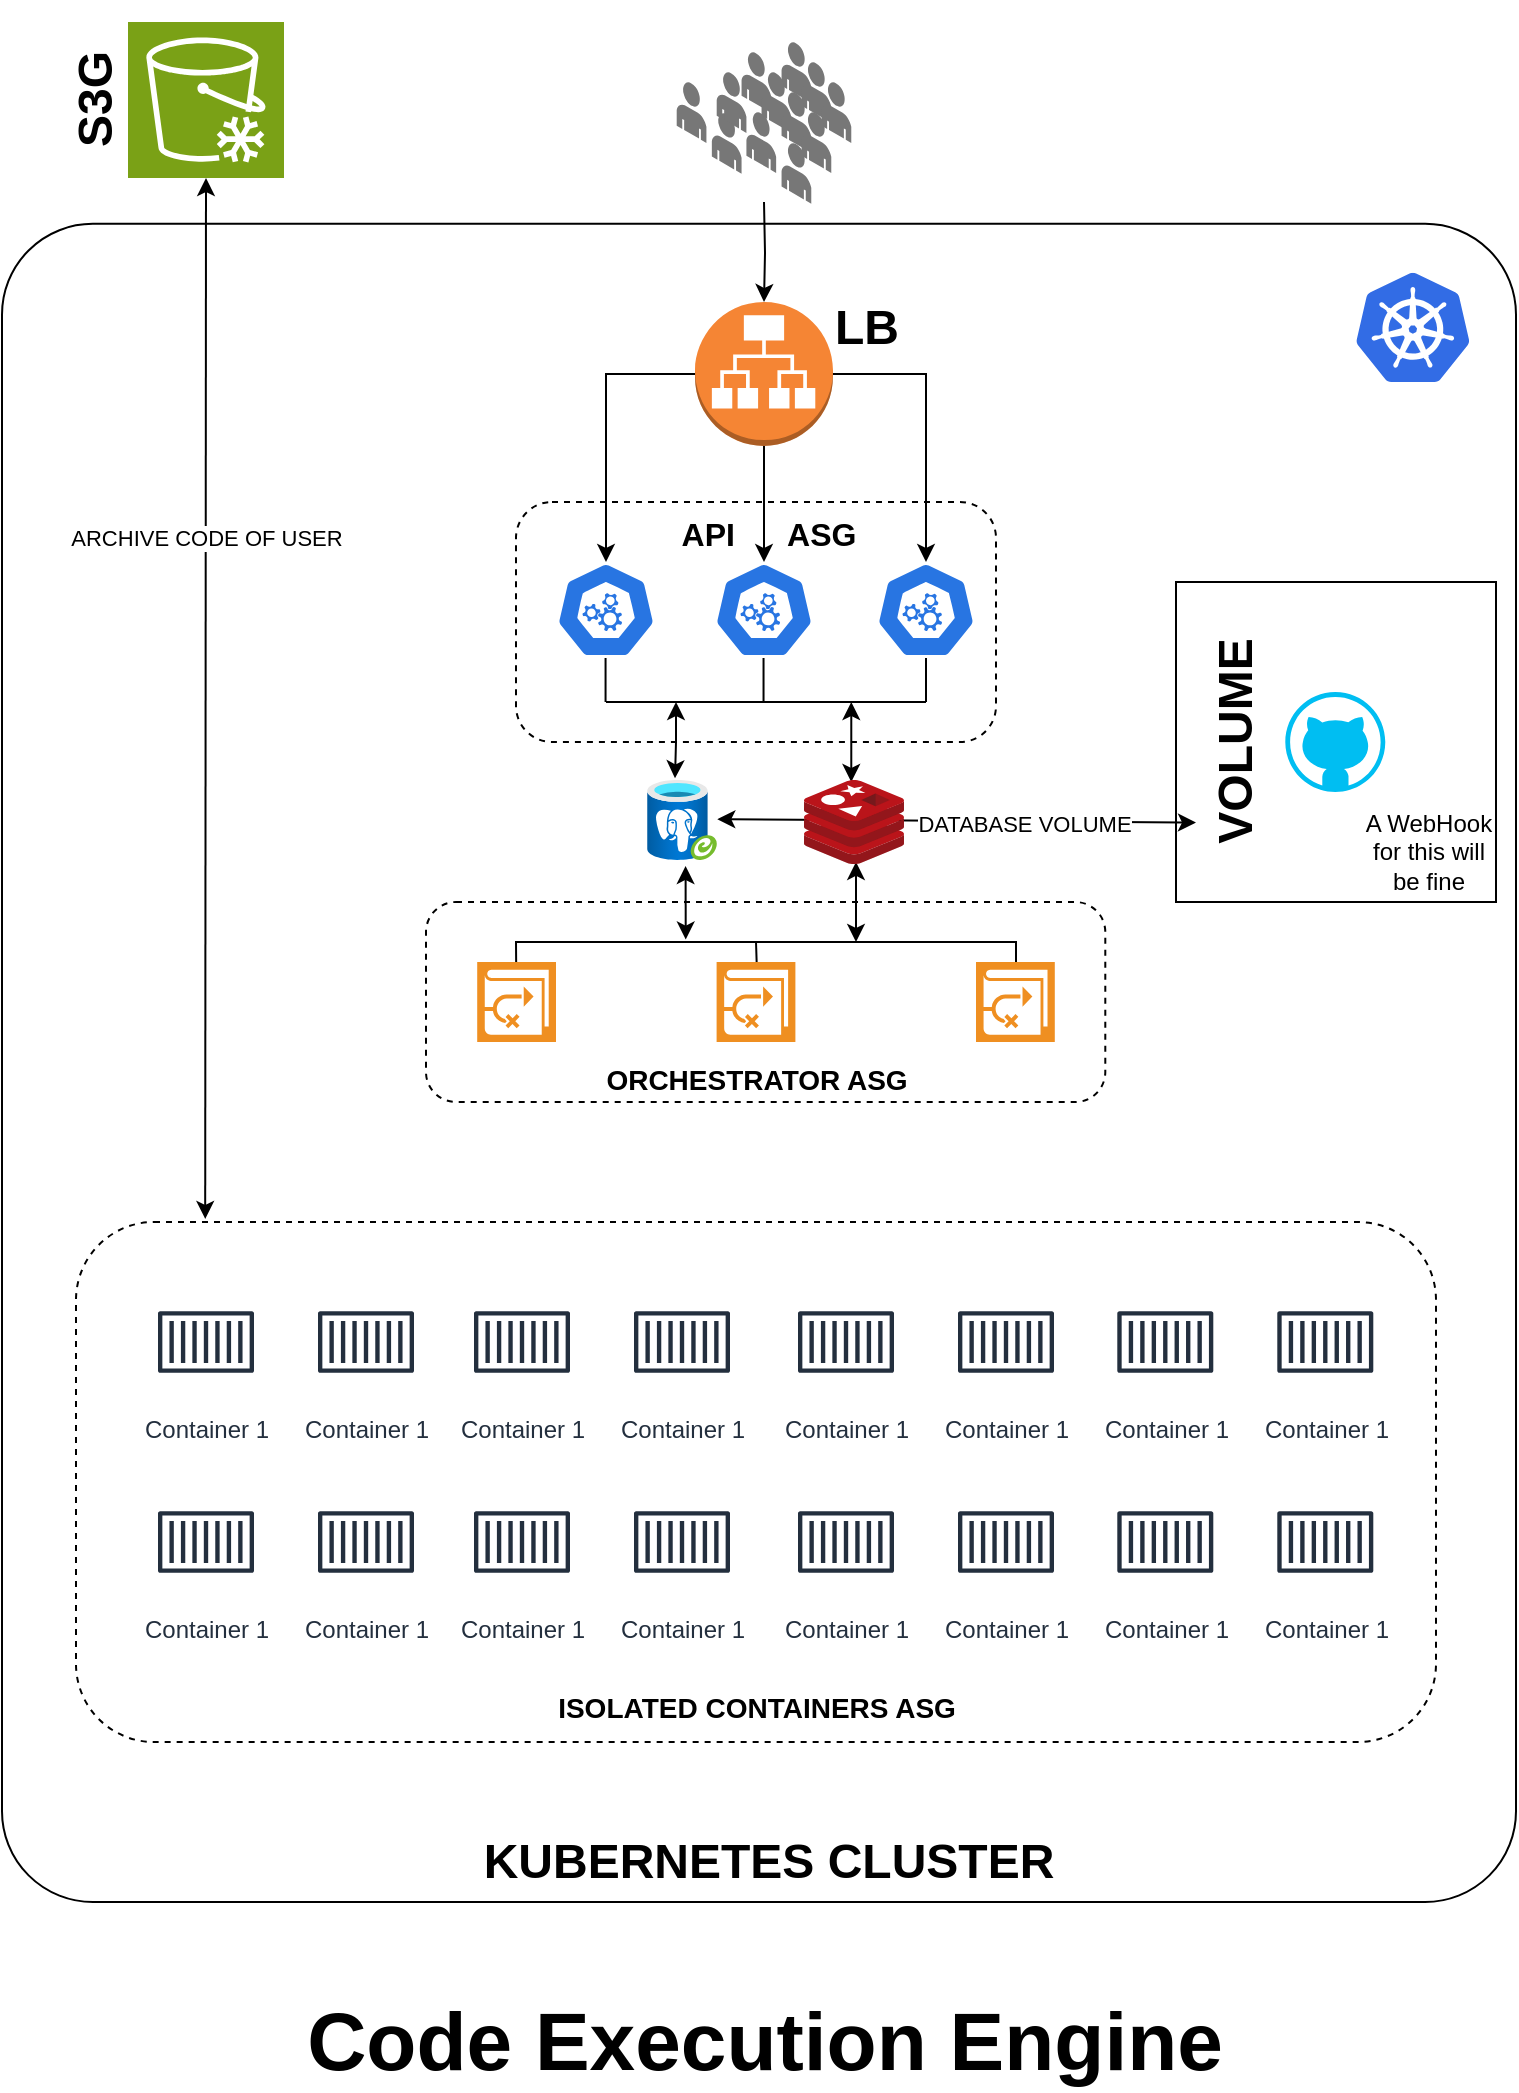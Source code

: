 <mxfile version="24.3.1" type="github">
  <diagram name="Page-1" id="gcHV-Yz9rTiz3bWdy7ol">
    <mxGraphModel dx="1195" dy="643" grid="1" gridSize="10" guides="1" tooltips="1" connect="1" arrows="1" fold="1" page="1" pageScale="1" pageWidth="850" pageHeight="1100" math="0" shadow="0">
      <root>
        <mxCell id="0" />
        <mxCell id="1" parent="0" />
        <mxCell id="CX98brgPaPXO5BUa-MUZ-5" value="" style="whiteSpace=wrap;html=1;aspect=fixed;fillColor=none;" vertex="1" parent="1">
          <mxGeometry x="630" y="300" width="160" height="160" as="geometry" />
        </mxCell>
        <mxCell id="YLBQt17Aejc-C5C3HMuG-127" value="" style="rounded=1;whiteSpace=wrap;html=1;fillColor=none;arcSize=6;" parent="1" vertex="1">
          <mxGeometry x="43" y="120.92" width="757" height="839.08" as="geometry" />
        </mxCell>
        <mxCell id="YLBQt17Aejc-C5C3HMuG-78" value="" style="rounded=1;whiteSpace=wrap;html=1;fillColor=none;dashed=1;" parent="1" vertex="1">
          <mxGeometry x="80" y="620" width="680" height="260" as="geometry" />
        </mxCell>
        <mxCell id="YLBQt17Aejc-C5C3HMuG-76" value="" style="rounded=1;whiteSpace=wrap;html=1;fillColor=none;dashed=1;" parent="1" vertex="1">
          <mxGeometry x="255" y="460" width="339.65" height="100" as="geometry" />
        </mxCell>
        <mxCell id="YLBQt17Aejc-C5C3HMuG-69" value="" style="rounded=1;whiteSpace=wrap;html=1;dashed=1;fillColor=none;" parent="1" vertex="1">
          <mxGeometry x="300" y="260" width="240" height="120" as="geometry" />
        </mxCell>
        <mxCell id="YLBQt17Aejc-C5C3HMuG-4" value="" style="aspect=fixed;sketch=0;html=1;dashed=0;whitespace=wrap;fillColor=#2875E2;strokeColor=#ffffff;points=[[0.005,0.63,0],[0.1,0.2,0],[0.9,0.2,0],[0.5,0,0],[0.995,0.63,0],[0.72,0.99,0],[0.5,1,0],[0.28,0.99,0]];shape=mxgraph.kubernetes.icon2;prIcon=api" parent="1" vertex="1">
          <mxGeometry x="399" y="290" width="50" height="48" as="geometry" />
        </mxCell>
        <mxCell id="YLBQt17Aejc-C5C3HMuG-5" value="" style="outlineConnect=0;dashed=0;verticalLabelPosition=bottom;verticalAlign=top;align=center;html=1;shape=mxgraph.aws3.application_load_balancer;fillColor=#F58534;gradientColor=none;" parent="1" vertex="1">
          <mxGeometry x="389.5" y="160.0" width="69" height="72" as="geometry" />
        </mxCell>
        <mxCell id="YLBQt17Aejc-C5C3HMuG-9" value="" style="aspect=fixed;sketch=0;html=1;dashed=0;whitespace=wrap;fillColor=#2875E2;strokeColor=#ffffff;points=[[0.005,0.63,0],[0.1,0.2,0],[0.9,0.2,0],[0.5,0,0],[0.995,0.63,0],[0.72,0.99,0],[0.5,1,0],[0.28,0.99,0]];shape=mxgraph.kubernetes.icon2;prIcon=api" parent="1" vertex="1">
          <mxGeometry x="320" y="290" width="50" height="48" as="geometry" />
        </mxCell>
        <mxCell id="YLBQt17Aejc-C5C3HMuG-11" value="" style="aspect=fixed;sketch=0;html=1;dashed=0;whitespace=wrap;fillColor=#2875E2;strokeColor=#ffffff;points=[[0.005,0.63,0],[0.1,0.2,0],[0.9,0.2,0],[0.5,0,0],[0.995,0.63,0],[0.72,0.99,0],[0.5,1,0],[0.28,0.99,0]];shape=mxgraph.kubernetes.icon2;prIcon=api" parent="1" vertex="1">
          <mxGeometry x="480" y="290" width="50" height="48" as="geometry" />
        </mxCell>
        <mxCell id="YLBQt17Aejc-C5C3HMuG-12" style="edgeStyle=orthogonalEdgeStyle;rounded=0;orthogonalLoop=1;jettySize=auto;html=1;exitX=0;exitY=0.5;exitDx=0;exitDy=0;exitPerimeter=0;entryX=0.5;entryY=0;entryDx=0;entryDy=0;entryPerimeter=0;" parent="1" source="YLBQt17Aejc-C5C3HMuG-5" target="YLBQt17Aejc-C5C3HMuG-9" edge="1">
          <mxGeometry relative="1" as="geometry" />
        </mxCell>
        <mxCell id="YLBQt17Aejc-C5C3HMuG-13" style="edgeStyle=orthogonalEdgeStyle;rounded=0;orthogonalLoop=1;jettySize=auto;html=1;exitX=1;exitY=0.5;exitDx=0;exitDy=0;exitPerimeter=0;entryX=0.5;entryY=0;entryDx=0;entryDy=0;entryPerimeter=0;" parent="1" source="YLBQt17Aejc-C5C3HMuG-5" target="YLBQt17Aejc-C5C3HMuG-11" edge="1">
          <mxGeometry relative="1" as="geometry" />
        </mxCell>
        <mxCell id="YLBQt17Aejc-C5C3HMuG-14" style="edgeStyle=orthogonalEdgeStyle;rounded=0;orthogonalLoop=1;jettySize=auto;html=1;exitX=0.5;exitY=1;exitDx=0;exitDy=0;exitPerimeter=0;" parent="1" source="YLBQt17Aejc-C5C3HMuG-5" edge="1">
          <mxGeometry relative="1" as="geometry">
            <mxPoint x="424" y="290" as="targetPoint" />
          </mxGeometry>
        </mxCell>
        <mxCell id="YLBQt17Aejc-C5C3HMuG-29" value="" style="group" parent="1" vertex="1" connectable="0">
          <mxGeometry x="380.35" y="30" width="87.29" height="80.92" as="geometry" />
        </mxCell>
        <mxCell id="YLBQt17Aejc-C5C3HMuG-7" value="" style="verticalLabelPosition=bottom;html=1;verticalAlign=top;strokeWidth=1;align=center;outlineConnect=0;dashed=0;outlineConnect=0;shape=mxgraph.aws3d.end_user;strokeColor=none;fillColor=#777777;aspect=fixed;" parent="YLBQt17Aejc-C5C3HMuG-29" vertex="1">
          <mxGeometry x="52.43" width="14.86" height="30.46" as="geometry" />
        </mxCell>
        <mxCell id="YLBQt17Aejc-C5C3HMuG-18" value="" style="verticalLabelPosition=bottom;html=1;verticalAlign=top;strokeWidth=1;align=center;outlineConnect=0;dashed=0;outlineConnect=0;shape=mxgraph.aws3d.end_user;strokeColor=none;fillColor=#777777;aspect=fixed;" parent="YLBQt17Aejc-C5C3HMuG-29" vertex="1">
          <mxGeometry x="62.43" y="10" width="14.86" height="30.46" as="geometry" />
        </mxCell>
        <mxCell id="YLBQt17Aejc-C5C3HMuG-19" value="" style="verticalLabelPosition=bottom;html=1;verticalAlign=top;strokeWidth=1;align=center;outlineConnect=0;dashed=0;outlineConnect=0;shape=mxgraph.aws3d.end_user;strokeColor=none;fillColor=#777777;aspect=fixed;" parent="YLBQt17Aejc-C5C3HMuG-29" vertex="1">
          <mxGeometry x="72.43" y="20" width="14.86" height="30.46" as="geometry" />
        </mxCell>
        <mxCell id="YLBQt17Aejc-C5C3HMuG-20" value="" style="verticalLabelPosition=bottom;html=1;verticalAlign=top;strokeWidth=1;align=center;outlineConnect=0;dashed=0;outlineConnect=0;shape=mxgraph.aws3d.end_user;strokeColor=none;fillColor=#777777;aspect=fixed;" parent="YLBQt17Aejc-C5C3HMuG-29" vertex="1">
          <mxGeometry x="17.57" y="35.46" width="14.86" height="30.46" as="geometry" />
        </mxCell>
        <mxCell id="YLBQt17Aejc-C5C3HMuG-21" value="" style="verticalLabelPosition=bottom;html=1;verticalAlign=top;strokeWidth=1;align=center;outlineConnect=0;dashed=0;outlineConnect=0;shape=mxgraph.aws3d.end_user;strokeColor=none;fillColor=#777777;aspect=fixed;" parent="YLBQt17Aejc-C5C3HMuG-29" vertex="1">
          <mxGeometry x="34.86" y="35" width="14.86" height="30.46" as="geometry" />
        </mxCell>
        <mxCell id="YLBQt17Aejc-C5C3HMuG-22" value="" style="verticalLabelPosition=bottom;html=1;verticalAlign=top;strokeWidth=1;align=center;outlineConnect=0;dashed=0;outlineConnect=0;shape=mxgraph.aws3d.end_user;strokeColor=none;fillColor=#777777;aspect=fixed;" parent="YLBQt17Aejc-C5C3HMuG-29" vertex="1">
          <mxGeometry x="20" y="15" width="14.86" height="30.46" as="geometry" />
        </mxCell>
        <mxCell id="YLBQt17Aejc-C5C3HMuG-23" value="" style="verticalLabelPosition=bottom;html=1;verticalAlign=top;strokeWidth=1;align=center;outlineConnect=0;dashed=0;outlineConnect=0;shape=mxgraph.aws3d.end_user;strokeColor=none;fillColor=#777777;aspect=fixed;" parent="YLBQt17Aejc-C5C3HMuG-29" vertex="1">
          <mxGeometry x="32.43" y="5" width="14.86" height="30.46" as="geometry" />
        </mxCell>
        <mxCell id="YLBQt17Aejc-C5C3HMuG-24" value="" style="verticalLabelPosition=bottom;html=1;verticalAlign=top;strokeWidth=1;align=center;outlineConnect=0;dashed=0;outlineConnect=0;shape=mxgraph.aws3d.end_user;strokeColor=none;fillColor=#777777;aspect=fixed;" parent="YLBQt17Aejc-C5C3HMuG-29" vertex="1">
          <mxGeometry x="42.43" y="15" width="14.86" height="30.46" as="geometry" />
        </mxCell>
        <mxCell id="YLBQt17Aejc-C5C3HMuG-25" value="" style="verticalLabelPosition=bottom;html=1;verticalAlign=top;strokeWidth=1;align=center;outlineConnect=0;dashed=0;outlineConnect=0;shape=mxgraph.aws3d.end_user;strokeColor=none;fillColor=#777777;aspect=fixed;" parent="YLBQt17Aejc-C5C3HMuG-29" vertex="1">
          <mxGeometry x="52.43" y="25" width="14.86" height="30.46" as="geometry" />
        </mxCell>
        <mxCell id="YLBQt17Aejc-C5C3HMuG-26" value="" style="verticalLabelPosition=bottom;html=1;verticalAlign=top;strokeWidth=1;align=center;outlineConnect=0;dashed=0;outlineConnect=0;shape=mxgraph.aws3d.end_user;strokeColor=none;fillColor=#777777;aspect=fixed;" parent="YLBQt17Aejc-C5C3HMuG-29" vertex="1">
          <mxGeometry x="62.43" y="35" width="14.86" height="30.46" as="geometry" />
        </mxCell>
        <mxCell id="YLBQt17Aejc-C5C3HMuG-27" value="" style="verticalLabelPosition=bottom;html=1;verticalAlign=top;strokeWidth=1;align=center;outlineConnect=0;dashed=0;outlineConnect=0;shape=mxgraph.aws3d.end_user;strokeColor=none;fillColor=#777777;aspect=fixed;" parent="YLBQt17Aejc-C5C3HMuG-29" vertex="1">
          <mxGeometry x="52.43" y="50.46" width="14.86" height="30.46" as="geometry" />
        </mxCell>
        <mxCell id="YLBQt17Aejc-C5C3HMuG-28" value="" style="verticalLabelPosition=bottom;html=1;verticalAlign=top;strokeWidth=1;align=center;outlineConnect=0;dashed=0;outlineConnect=0;shape=mxgraph.aws3d.end_user;strokeColor=none;fillColor=#777777;aspect=fixed;" parent="YLBQt17Aejc-C5C3HMuG-29" vertex="1">
          <mxGeometry y="20" width="14.86" height="30.46" as="geometry" />
        </mxCell>
        <mxCell id="YLBQt17Aejc-C5C3HMuG-31" style="edgeStyle=orthogonalEdgeStyle;rounded=0;orthogonalLoop=1;jettySize=auto;html=1;entryX=0.5;entryY=0;entryDx=0;entryDy=0;entryPerimeter=0;" parent="1" target="YLBQt17Aejc-C5C3HMuG-5" edge="1">
          <mxGeometry relative="1" as="geometry">
            <mxPoint x="424" y="110" as="sourcePoint" />
          </mxGeometry>
        </mxCell>
        <mxCell id="YLBQt17Aejc-C5C3HMuG-34" value="" style="image;aspect=fixed;html=1;points=[];align=center;fontSize=12;image=img/lib/azure2/databases/Azure_Database_PostgreSQL_Server_Group.svg;" parent="1" vertex="1">
          <mxGeometry x="365.35" y="399" width="35.3" height="40" as="geometry" />
        </mxCell>
        <mxCell id="YLBQt17Aejc-C5C3HMuG-56" value="" style="endArrow=none;html=1;rounded=0;entryX=0.5;entryY=1;entryDx=0;entryDy=0;entryPerimeter=0;" parent="1" target="YLBQt17Aejc-C5C3HMuG-11" edge="1">
          <mxGeometry width="50" height="50" relative="1" as="geometry">
            <mxPoint x="505" y="360" as="sourcePoint" />
            <mxPoint x="480" y="340" as="targetPoint" />
          </mxGeometry>
        </mxCell>
        <mxCell id="YLBQt17Aejc-C5C3HMuG-57" value="" style="endArrow=none;html=1;rounded=0;entryX=0.5;entryY=1;entryDx=0;entryDy=0;entryPerimeter=0;" parent="1" edge="1">
          <mxGeometry width="50" height="50" relative="1" as="geometry">
            <mxPoint x="423.77" y="360" as="sourcePoint" />
            <mxPoint x="423.77" y="338" as="targetPoint" />
          </mxGeometry>
        </mxCell>
        <mxCell id="YLBQt17Aejc-C5C3HMuG-58" value="" style="endArrow=none;html=1;rounded=0;entryX=0.5;entryY=1;entryDx=0;entryDy=0;entryPerimeter=0;" parent="1" edge="1">
          <mxGeometry width="50" height="50" relative="1" as="geometry">
            <mxPoint x="344.78" y="360" as="sourcePoint" />
            <mxPoint x="344.78" y="338" as="targetPoint" />
          </mxGeometry>
        </mxCell>
        <mxCell id="YLBQt17Aejc-C5C3HMuG-59" value="" style="endArrow=none;html=1;rounded=0;" parent="1" edge="1">
          <mxGeometry width="50" height="50" relative="1" as="geometry">
            <mxPoint x="345" y="360" as="sourcePoint" />
            <mxPoint x="505" y="360" as="targetPoint" />
          </mxGeometry>
        </mxCell>
        <mxCell id="YLBQt17Aejc-C5C3HMuG-60" value="" style="endArrow=classic;startArrow=classic;html=1;rounded=0;exitX=0.401;exitY=-0.021;exitDx=0;exitDy=0;exitPerimeter=0;" parent="1" source="YLBQt17Aejc-C5C3HMuG-34" edge="1">
          <mxGeometry width="50" height="50" relative="1" as="geometry">
            <mxPoint x="320" y="400" as="sourcePoint" />
            <mxPoint x="380" y="360" as="targetPoint" />
            <Array as="points">
              <mxPoint x="380" y="380" />
            </Array>
          </mxGeometry>
        </mxCell>
        <mxCell id="YLBQt17Aejc-C5C3HMuG-61" value="" style="endArrow=classic;startArrow=classic;html=1;rounded=0;" parent="1" edge="1">
          <mxGeometry width="50" height="50" relative="1" as="geometry">
            <mxPoint x="467.64" y="360" as="sourcePoint" />
            <mxPoint x="467.64" y="400" as="targetPoint" />
            <Array as="points">
              <mxPoint x="467.64" y="380" />
            </Array>
          </mxGeometry>
        </mxCell>
        <mxCell id="YLBQt17Aejc-C5C3HMuG-66" value="" style="endArrow=none;html=1;rounded=0;" parent="1" edge="1">
          <mxGeometry width="50" height="50" relative="1" as="geometry">
            <mxPoint x="300.08" y="490" as="sourcePoint" />
            <mxPoint x="550" y="490" as="targetPoint" />
            <Array as="points">
              <mxPoint x="300" y="480" />
              <mxPoint x="400" y="480" />
              <mxPoint x="440" y="480" />
              <mxPoint x="550" y="480" />
              <mxPoint x="550" y="490" />
            </Array>
          </mxGeometry>
        </mxCell>
        <mxCell id="YLBQt17Aejc-C5C3HMuG-68" value="" style="endArrow=none;html=1;rounded=0;" parent="1" edge="1">
          <mxGeometry width="50" height="50" relative="1" as="geometry">
            <mxPoint x="420.32" y="490" as="sourcePoint" />
            <mxPoint x="420" y="480" as="targetPoint" />
          </mxGeometry>
        </mxCell>
        <mxCell id="YLBQt17Aejc-C5C3HMuG-74" value="" style="endArrow=classic;startArrow=classic;html=1;rounded=0;entryX=0.398;entryY=1.029;entryDx=0;entryDy=0;entryPerimeter=0;" parent="1" edge="1">
          <mxGeometry width="50" height="50" relative="1" as="geometry">
            <mxPoint x="384.88" y="478.78" as="sourcePoint" />
            <mxPoint x="384.78" y="441.998" as="targetPoint" />
          </mxGeometry>
        </mxCell>
        <mxCell id="YLBQt17Aejc-C5C3HMuG-75" value="" style="endArrow=classic;startArrow=classic;html=1;rounded=0;entryX=0.52;entryY=0.976;entryDx=0;entryDy=0;entryPerimeter=0;" parent="1" target="YLBQt17Aejc-C5C3HMuG-33" edge="1">
          <mxGeometry width="50" height="50" relative="1" as="geometry">
            <mxPoint x="470" y="480" as="sourcePoint" />
            <mxPoint x="540" y="440" as="targetPoint" />
          </mxGeometry>
        </mxCell>
        <mxCell id="YLBQt17Aejc-C5C3HMuG-80" value="Container 1" style="sketch=0;outlineConnect=0;fontColor=#232F3E;gradientColor=none;strokeColor=#232F3E;fillColor=#ffffff;dashed=0;verticalLabelPosition=bottom;verticalAlign=top;align=center;html=1;fontSize=12;fontStyle=0;aspect=fixed;shape=mxgraph.aws4.resourceIcon;resIcon=mxgraph.aws4.container_1;" parent="1" vertex="1">
          <mxGeometry x="115" y="650" width="60" height="60" as="geometry" />
        </mxCell>
        <mxCell id="YLBQt17Aejc-C5C3HMuG-81" value="Container 1" style="sketch=0;outlineConnect=0;fontColor=#232F3E;gradientColor=none;strokeColor=#232F3E;fillColor=#ffffff;dashed=0;verticalLabelPosition=bottom;verticalAlign=top;align=center;html=1;fontSize=12;fontStyle=0;aspect=fixed;shape=mxgraph.aws4.resourceIcon;resIcon=mxgraph.aws4.container_1;" parent="1" vertex="1">
          <mxGeometry x="195" y="650" width="60" height="60" as="geometry" />
        </mxCell>
        <mxCell id="YLBQt17Aejc-C5C3HMuG-82" value="Container 1" style="sketch=0;outlineConnect=0;fontColor=#232F3E;gradientColor=none;strokeColor=#232F3E;fillColor=#ffffff;dashed=0;verticalLabelPosition=bottom;verticalAlign=top;align=center;html=1;fontSize=12;fontStyle=0;aspect=fixed;shape=mxgraph.aws4.resourceIcon;resIcon=mxgraph.aws4.container_1;" parent="1" vertex="1">
          <mxGeometry x="273" y="650" width="60" height="60" as="geometry" />
        </mxCell>
        <mxCell id="YLBQt17Aejc-C5C3HMuG-83" value="Container 1" style="sketch=0;outlineConnect=0;fontColor=#232F3E;gradientColor=none;strokeColor=#232F3E;fillColor=#ffffff;dashed=0;verticalLabelPosition=bottom;verticalAlign=top;align=center;html=1;fontSize=12;fontStyle=0;aspect=fixed;shape=mxgraph.aws4.resourceIcon;resIcon=mxgraph.aws4.container_1;" parent="1" vertex="1">
          <mxGeometry x="353" y="650" width="60" height="60" as="geometry" />
        </mxCell>
        <mxCell id="YLBQt17Aejc-C5C3HMuG-84" value="Container 1" style="sketch=0;outlineConnect=0;fontColor=#232F3E;gradientColor=none;strokeColor=#232F3E;fillColor=#ffffff;dashed=0;verticalLabelPosition=bottom;verticalAlign=top;align=center;html=1;fontSize=12;fontStyle=0;aspect=fixed;shape=mxgraph.aws4.resourceIcon;resIcon=mxgraph.aws4.container_1;" parent="1" vertex="1">
          <mxGeometry x="435" y="650" width="60" height="60" as="geometry" />
        </mxCell>
        <mxCell id="YLBQt17Aejc-C5C3HMuG-85" value="Container 1" style="sketch=0;outlineConnect=0;fontColor=#232F3E;gradientColor=none;strokeColor=#232F3E;fillColor=#ffffff;dashed=0;verticalLabelPosition=bottom;verticalAlign=top;align=center;html=1;fontSize=12;fontStyle=0;aspect=fixed;shape=mxgraph.aws4.resourceIcon;resIcon=mxgraph.aws4.container_1;" parent="1" vertex="1">
          <mxGeometry x="515" y="650" width="60" height="60" as="geometry" />
        </mxCell>
        <mxCell id="YLBQt17Aejc-C5C3HMuG-86" value="Container 1" style="sketch=0;outlineConnect=0;fontColor=#232F3E;gradientColor=none;strokeColor=#232F3E;fillColor=#ffffff;dashed=0;verticalLabelPosition=bottom;verticalAlign=top;align=center;html=1;fontSize=12;fontStyle=0;aspect=fixed;shape=mxgraph.aws4.resourceIcon;resIcon=mxgraph.aws4.container_1;" parent="1" vertex="1">
          <mxGeometry x="594.65" y="650" width="60" height="60" as="geometry" />
        </mxCell>
        <mxCell id="YLBQt17Aejc-C5C3HMuG-87" value="Container 1" style="sketch=0;outlineConnect=0;fontColor=#232F3E;gradientColor=none;strokeColor=#232F3E;fillColor=#ffffff;dashed=0;verticalLabelPosition=bottom;verticalAlign=top;align=center;html=1;fontSize=12;fontStyle=0;aspect=fixed;shape=mxgraph.aws4.resourceIcon;resIcon=mxgraph.aws4.container_1;" parent="1" vertex="1">
          <mxGeometry x="674.65" y="650" width="60" height="60" as="geometry" />
        </mxCell>
        <mxCell id="YLBQt17Aejc-C5C3HMuG-88" value="Container 1" style="sketch=0;outlineConnect=0;fontColor=#232F3E;gradientColor=none;strokeColor=#232F3E;fillColor=#ffffff;dashed=0;verticalLabelPosition=bottom;verticalAlign=top;align=center;html=1;fontSize=12;fontStyle=0;aspect=fixed;shape=mxgraph.aws4.resourceIcon;resIcon=mxgraph.aws4.container_1;" parent="1" vertex="1">
          <mxGeometry x="115" y="750" width="60" height="60" as="geometry" />
        </mxCell>
        <mxCell id="YLBQt17Aejc-C5C3HMuG-89" value="Container 1" style="sketch=0;outlineConnect=0;fontColor=#232F3E;gradientColor=none;strokeColor=#232F3E;fillColor=#ffffff;dashed=0;verticalLabelPosition=bottom;verticalAlign=top;align=center;html=1;fontSize=12;fontStyle=0;aspect=fixed;shape=mxgraph.aws4.resourceIcon;resIcon=mxgraph.aws4.container_1;" parent="1" vertex="1">
          <mxGeometry x="195" y="750" width="60" height="60" as="geometry" />
        </mxCell>
        <mxCell id="YLBQt17Aejc-C5C3HMuG-90" value="Container 1" style="sketch=0;outlineConnect=0;fontColor=#232F3E;gradientColor=none;strokeColor=#232F3E;fillColor=#ffffff;dashed=0;verticalLabelPosition=bottom;verticalAlign=top;align=center;html=1;fontSize=12;fontStyle=0;aspect=fixed;shape=mxgraph.aws4.resourceIcon;resIcon=mxgraph.aws4.container_1;" parent="1" vertex="1">
          <mxGeometry x="273" y="750" width="60" height="60" as="geometry" />
        </mxCell>
        <mxCell id="YLBQt17Aejc-C5C3HMuG-91" value="Container 1" style="sketch=0;outlineConnect=0;fontColor=#232F3E;gradientColor=none;strokeColor=#232F3E;fillColor=#ffffff;dashed=0;verticalLabelPosition=bottom;verticalAlign=top;align=center;html=1;fontSize=12;fontStyle=0;aspect=fixed;shape=mxgraph.aws4.resourceIcon;resIcon=mxgraph.aws4.container_1;" parent="1" vertex="1">
          <mxGeometry x="353" y="750" width="60" height="60" as="geometry" />
        </mxCell>
        <mxCell id="YLBQt17Aejc-C5C3HMuG-92" value="Container 1" style="sketch=0;outlineConnect=0;fontColor=#232F3E;gradientColor=none;strokeColor=#232F3E;fillColor=#ffffff;dashed=0;verticalLabelPosition=bottom;verticalAlign=top;align=center;html=1;fontSize=12;fontStyle=0;aspect=fixed;shape=mxgraph.aws4.resourceIcon;resIcon=mxgraph.aws4.container_1;" parent="1" vertex="1">
          <mxGeometry x="435" y="750" width="60" height="60" as="geometry" />
        </mxCell>
        <mxCell id="YLBQt17Aejc-C5C3HMuG-93" value="Container 1" style="sketch=0;outlineConnect=0;fontColor=#232F3E;gradientColor=none;strokeColor=#232F3E;fillColor=#ffffff;dashed=0;verticalLabelPosition=bottom;verticalAlign=top;align=center;html=1;fontSize=12;fontStyle=0;aspect=fixed;shape=mxgraph.aws4.resourceIcon;resIcon=mxgraph.aws4.container_1;" parent="1" vertex="1">
          <mxGeometry x="515" y="750" width="60" height="60" as="geometry" />
        </mxCell>
        <mxCell id="YLBQt17Aejc-C5C3HMuG-94" value="Container 1" style="sketch=0;outlineConnect=0;fontColor=#232F3E;gradientColor=none;strokeColor=#232F3E;fillColor=#ffffff;dashed=0;verticalLabelPosition=bottom;verticalAlign=top;align=center;html=1;fontSize=12;fontStyle=0;aspect=fixed;shape=mxgraph.aws4.resourceIcon;resIcon=mxgraph.aws4.container_1;" parent="1" vertex="1">
          <mxGeometry x="594.65" y="750" width="60" height="60" as="geometry" />
        </mxCell>
        <mxCell id="YLBQt17Aejc-C5C3HMuG-95" value="Container 1" style="sketch=0;outlineConnect=0;fontColor=#232F3E;gradientColor=none;strokeColor=#232F3E;fillColor=#ffffff;dashed=0;verticalLabelPosition=bottom;verticalAlign=top;align=center;html=1;fontSize=12;fontStyle=0;aspect=fixed;shape=mxgraph.aws4.resourceIcon;resIcon=mxgraph.aws4.container_1;" parent="1" vertex="1">
          <mxGeometry x="674.65" y="750" width="60" height="60" as="geometry" />
        </mxCell>
        <mxCell id="YLBQt17Aejc-C5C3HMuG-96" value="" style="shadow=0;dashed=0;html=1;strokeColor=none;fillColor=#EF8F21;labelPosition=center;verticalLabelPosition=bottom;verticalAlign=top;align=center;outlineConnect=0;shape=mxgraph.veeam.availability_orchestrator;" parent="1" vertex="1">
          <mxGeometry x="280.6" y="490" width="39.4" height="40" as="geometry" />
        </mxCell>
        <mxCell id="YLBQt17Aejc-C5C3HMuG-97" value="" style="shadow=0;dashed=0;html=1;strokeColor=none;fillColor=#EF8F21;labelPosition=center;verticalLabelPosition=bottom;verticalAlign=top;align=center;outlineConnect=0;shape=mxgraph.veeam.availability_orchestrator;" parent="1" vertex="1">
          <mxGeometry x="400.3" y="490" width="39.4" height="40" as="geometry" />
        </mxCell>
        <mxCell id="YLBQt17Aejc-C5C3HMuG-98" value="" style="shadow=0;dashed=0;html=1;strokeColor=none;fillColor=#EF8F21;labelPosition=center;verticalLabelPosition=bottom;verticalAlign=top;align=center;outlineConnect=0;shape=mxgraph.veeam.availability_orchestrator;" parent="1" vertex="1">
          <mxGeometry x="530" y="490" width="39.4" height="40" as="geometry" />
        </mxCell>
        <mxCell id="YLBQt17Aejc-C5C3HMuG-101" value="" style="shape=image;html=1;verticalAlign=top;verticalLabelPosition=bottom;labelBackgroundColor=#ffffff;imageAspect=0;aspect=fixed;image=https://cdn4.iconfinder.com/data/icons/business-and-marketing-21/32/web_control_management-128.png" parent="1" vertex="1">
          <mxGeometry x="280.6" y="567" width="48" height="48" as="geometry" />
        </mxCell>
        <mxCell id="YLBQt17Aejc-C5C3HMuG-102" value="" style="shape=image;html=1;verticalAlign=top;verticalLabelPosition=bottom;labelBackgroundColor=#ffffff;imageAspect=0;aspect=fixed;image=https://cdn4.iconfinder.com/data/icons/business-and-marketing-21/32/web_control_management-128.png" parent="1" vertex="1">
          <mxGeometry x="396" y="566" width="48" height="48" as="geometry" />
        </mxCell>
        <mxCell id="YLBQt17Aejc-C5C3HMuG-103" value="" style="shape=image;html=1;verticalAlign=top;verticalLabelPosition=bottom;labelBackgroundColor=#ffffff;imageAspect=0;aspect=fixed;image=https://cdn4.iconfinder.com/data/icons/business-and-marketing-21/32/web_control_management-128.png" parent="1" vertex="1">
          <mxGeometry x="530" y="565" width="48" height="48" as="geometry" />
        </mxCell>
        <mxCell id="YLBQt17Aejc-C5C3HMuG-104" value="" style="sketch=0;points=[[0,0,0],[0.25,0,0],[0.5,0,0],[0.75,0,0],[1,0,0],[0,1,0],[0.25,1,0],[0.5,1,0],[0.75,1,0],[1,1,0],[0,0.25,0],[0,0.5,0],[0,0.75,0],[1,0.25,0],[1,0.5,0],[1,0.75,0]];outlineConnect=0;fontColor=#232F3E;fillColor=#7AA116;strokeColor=#ffffff;dashed=0;verticalLabelPosition=bottom;verticalAlign=top;align=center;html=1;fontSize=12;fontStyle=0;aspect=fixed;shape=mxgraph.aws4.resourceIcon;resIcon=mxgraph.aws4.glacier;" parent="1" vertex="1">
          <mxGeometry x="106" y="20" width="78" height="78" as="geometry" />
        </mxCell>
        <mxCell id="YLBQt17Aejc-C5C3HMuG-105" value="" style="endArrow=classic;startArrow=classic;html=1;rounded=0;entryX=0.5;entryY=1;entryDx=0;entryDy=0;entryPerimeter=0;exitX=0.095;exitY=-0.006;exitDx=0;exitDy=0;exitPerimeter=0;" parent="1" source="YLBQt17Aejc-C5C3HMuG-78" target="YLBQt17Aejc-C5C3HMuG-104" edge="1">
          <mxGeometry width="50" height="50" relative="1" as="geometry">
            <mxPoint x="144" y="377.688" as="sourcePoint" />
            <mxPoint x="170" y="310" as="targetPoint" />
          </mxGeometry>
        </mxCell>
        <mxCell id="YLBQt17Aejc-C5C3HMuG-111" value="ARCHIVE CODE OF USER" style="edgeLabel;html=1;align=center;verticalAlign=middle;resizable=0;points=[];" parent="YLBQt17Aejc-C5C3HMuG-105" vertex="1" connectable="0">
          <mxGeometry x="0.308" relative="1" as="geometry">
            <mxPoint as="offset" />
          </mxGeometry>
        </mxCell>
        <mxCell id="YLBQt17Aejc-C5C3HMuG-106" value="" style="image;sketch=0;aspect=fixed;html=1;points=[];align=center;fontSize=12;image=img/lib/mscae/Kubernetes.svg;" parent="1" vertex="1">
          <mxGeometry x="720" y="145.4" width="56.88" height="54.6" as="geometry" />
        </mxCell>
        <mxCell id="YLBQt17Aejc-C5C3HMuG-114" value="&lt;font style=&quot;font-size: 14px;&quot;&gt;ISOLATED CONTAINERS ASG&lt;/font&gt;" style="text;strokeColor=none;fillColor=none;html=1;fontSize=24;fontStyle=1;verticalAlign=middle;align=center;" parent="1" vertex="1">
          <mxGeometry x="370" y="840" width="100" height="40" as="geometry" />
        </mxCell>
        <mxCell id="YLBQt17Aejc-C5C3HMuG-115" value="&lt;font style=&quot;font-size: 14px;&quot;&gt;ORCHESTRATOR ASG&lt;/font&gt;" style="text;strokeColor=none;fillColor=none;html=1;fontSize=24;fontStyle=1;verticalAlign=middle;align=center;" parent="1" vertex="1">
          <mxGeometry x="369.99" y="526" width="100" height="40" as="geometry" />
        </mxCell>
        <mxCell id="YLBQt17Aejc-C5C3HMuG-118" value="VOLUME" style="text;strokeColor=none;fillColor=none;html=1;fontSize=24;fontStyle=1;verticalAlign=middle;align=center;rotation=-90;" parent="1" vertex="1">
          <mxGeometry x="610" y="360" width="100" height="40" as="geometry" />
        </mxCell>
        <mxCell id="YLBQt17Aejc-C5C3HMuG-119" value="S3G" style="text;strokeColor=none;fillColor=none;html=1;fontSize=24;fontStyle=1;verticalAlign=middle;align=center;rotation=-90;" parent="1" vertex="1">
          <mxGeometry x="40" y="39" width="100" height="40" as="geometry" />
        </mxCell>
        <mxCell id="YLBQt17Aejc-C5C3HMuG-123" value="" style="endArrow=classic;startArrow=classic;html=1;rounded=0;exitX=1.073;exitY=0.733;exitDx=0;exitDy=0;exitPerimeter=0;entryX=0.097;entryY=0;entryDx=0;entryDy=0;entryPerimeter=0;" parent="1" edge="1" target="YLBQt17Aejc-C5C3HMuG-118">
          <mxGeometry width="50" height="50" relative="1" as="geometry">
            <mxPoint x="400.654" y="418.584" as="sourcePoint" />
            <mxPoint x="560.69" y="418.74" as="targetPoint" />
          </mxGeometry>
        </mxCell>
        <mxCell id="YLBQt17Aejc-C5C3HMuG-124" value="DATABASE VOLUME" style="edgeLabel;html=1;align=center;verticalAlign=middle;resizable=0;points=[];" parent="YLBQt17Aejc-C5C3HMuG-123" vertex="1" connectable="0">
          <mxGeometry x="0.065" relative="1" as="geometry">
            <mxPoint x="26" y="1" as="offset" />
          </mxGeometry>
        </mxCell>
        <mxCell id="YLBQt17Aejc-C5C3HMuG-128" value="KUBERNETES CLUSTER" style="text;strokeColor=none;fillColor=none;html=1;fontSize=24;fontStyle=1;verticalAlign=middle;align=center;" parent="1" vertex="1">
          <mxGeometry x="375.5" y="920" width="100" height="40" as="geometry" />
        </mxCell>
        <mxCell id="YLBQt17Aejc-C5C3HMuG-129" value="LB" style="text;strokeColor=none;fillColor=none;html=1;fontSize=24;fontStyle=1;verticalAlign=middle;align=center;" parent="1" vertex="1">
          <mxGeometry x="425" y="152.7" width="100" height="40" as="geometry" />
        </mxCell>
        <mxCell id="YLBQt17Aejc-C5C3HMuG-130" value="&lt;font style=&quot;font-size: 16px;&quot;&gt;API&amp;nbsp; &amp;nbsp; &amp;nbsp; ASG&lt;/font&gt;" style="text;strokeColor=none;fillColor=none;html=1;fontSize=24;fontStyle=1;verticalAlign=middle;align=center;" parent="1" vertex="1">
          <mxGeometry x="375.5" y="254" width="100" height="40" as="geometry" />
        </mxCell>
        <mxCell id="YLBQt17Aejc-C5C3HMuG-132" value="Code Execution Engine" style="text;strokeColor=none;fillColor=none;html=1;fontSize=41;fontStyle=1;verticalAlign=middle;align=center;" parent="1" vertex="1">
          <mxGeometry x="373.99" y="1010" width="100" height="40" as="geometry" />
        </mxCell>
        <mxCell id="CX98brgPaPXO5BUa-MUZ-1" value="" style="verticalLabelPosition=bottom;html=1;verticalAlign=top;align=center;strokeColor=none;fillColor=#00BEF2;shape=mxgraph.azure.github_code;pointerEvents=1;" vertex="1" parent="1">
          <mxGeometry x="684.65" y="355" width="50" height="50" as="geometry" />
        </mxCell>
        <mxCell id="YLBQt17Aejc-C5C3HMuG-33" value="" style="image;sketch=0;aspect=fixed;html=1;points=[];align=center;fontSize=12;image=img/lib/mscae/Cache_Redis_Product.svg;" parent="1" vertex="1">
          <mxGeometry x="444" y="399" width="50" height="42" as="geometry" />
        </mxCell>
        <mxCell id="CX98brgPaPXO5BUa-MUZ-4" value="A WebHook for this will be fine" style="text;html=1;align=center;verticalAlign=middle;whiteSpace=wrap;rounded=0;" vertex="1" parent="1">
          <mxGeometry x="720" y="420" width="73.12" height="30" as="geometry" />
        </mxCell>
      </root>
    </mxGraphModel>
  </diagram>
</mxfile>
